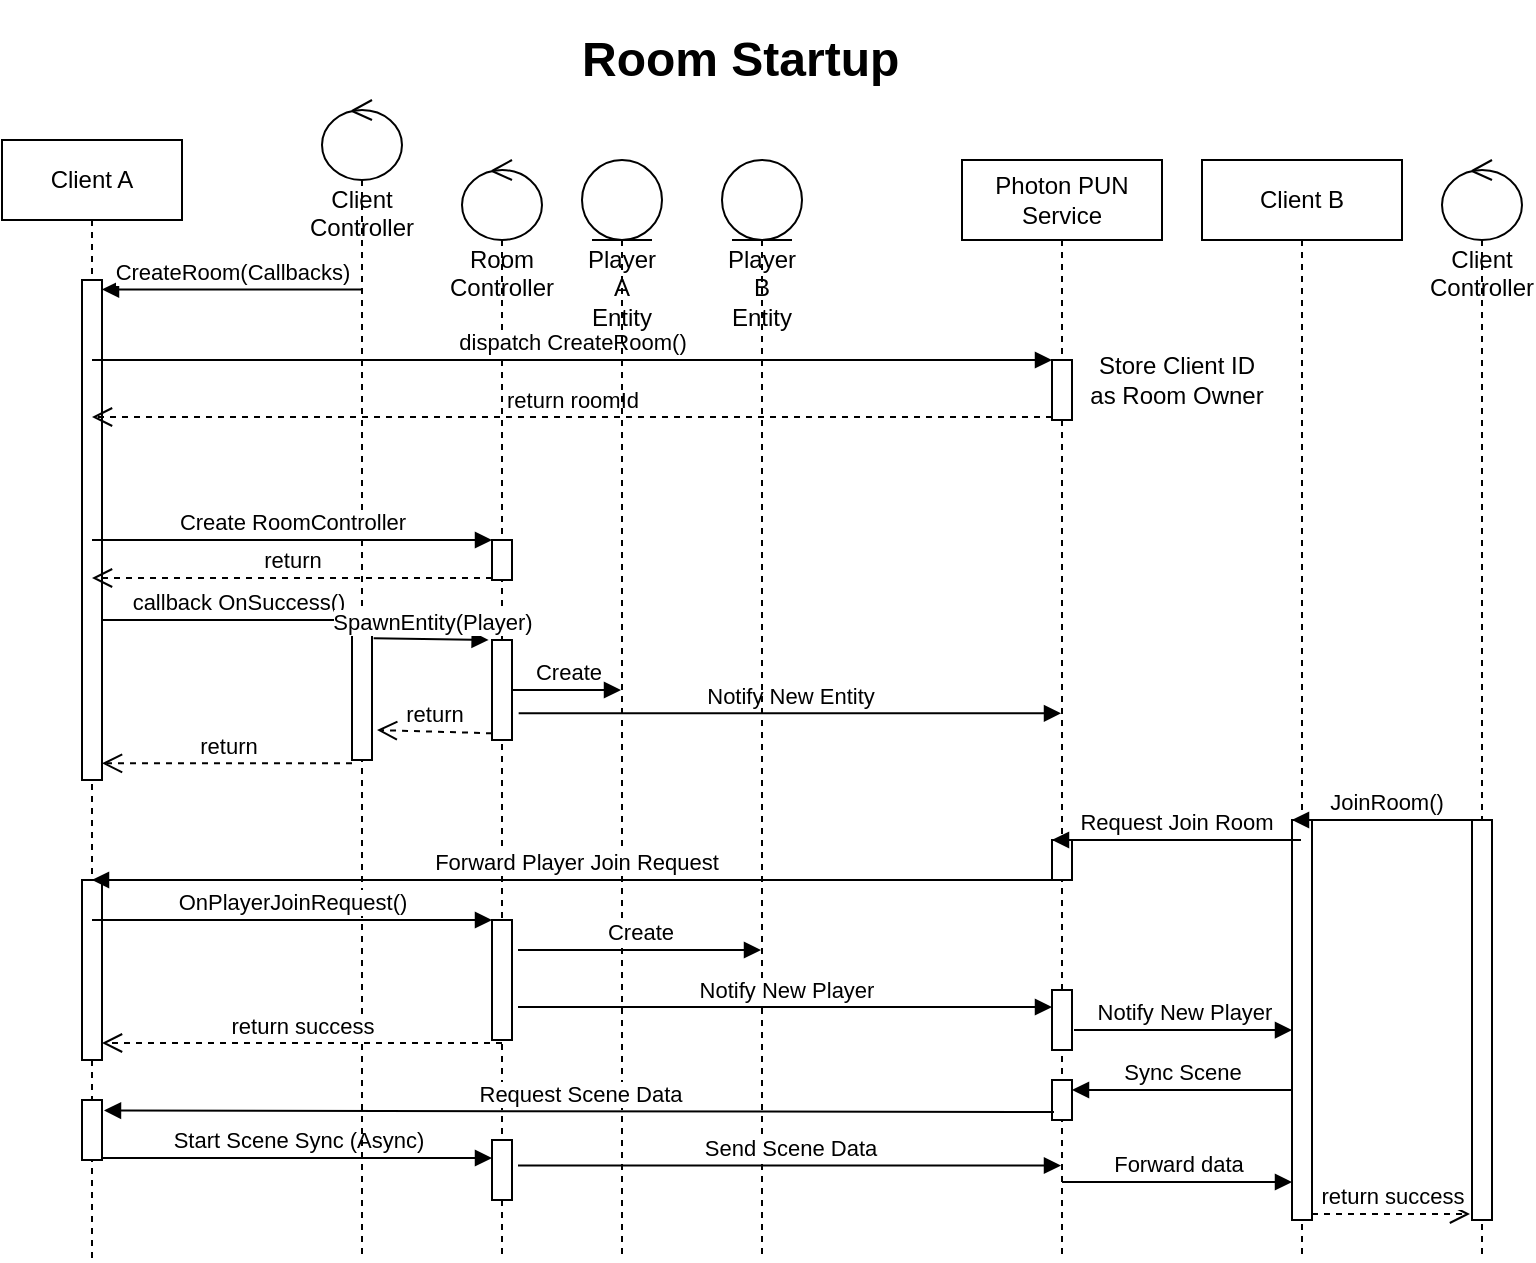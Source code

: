 <mxfile version="16.2.6" type="github">
  <diagram id="_x21rnT_4Uq4VeA4nx7p" name="Page-1">
    <mxGraphModel dx="1782" dy="489" grid="1" gridSize="10" guides="1" tooltips="1" connect="1" arrows="1" fold="1" page="1" pageScale="1" pageWidth="850" pageHeight="1100" math="0" shadow="0">
      <root>
        <mxCell id="0" />
        <mxCell id="1" parent="0" />
        <mxCell id="HrR6kC6-FeHwqLo0BJkA-4" value="&lt;h1&gt;Room Startup&lt;/h1&gt;" style="text;html=1;strokeColor=none;fillColor=none;spacing=5;spacingTop=-20;whiteSpace=wrap;overflow=hidden;rounded=0;" parent="1" vertex="1">
          <mxGeometry x="45" y="50" width="190" height="40" as="geometry" />
        </mxCell>
        <mxCell id="HrR6kC6-FeHwqLo0BJkA-5" value="Client A" style="shape=umlLifeline;perimeter=lifelinePerimeter;whiteSpace=wrap;html=1;container=1;collapsible=0;recursiveResize=0;outlineConnect=0;" parent="1" vertex="1">
          <mxGeometry x="-240" y="110" width="90" height="560" as="geometry" />
        </mxCell>
        <mxCell id="HrR6kC6-FeHwqLo0BJkA-26" value="" style="html=1;points=[];perimeter=orthogonalPerimeter;" parent="HrR6kC6-FeHwqLo0BJkA-5" vertex="1">
          <mxGeometry x="40" y="70" width="10" height="250" as="geometry" />
        </mxCell>
        <mxCell id="keosilxGRa-HAj4ylHu3-5" value="" style="html=1;points=[];perimeter=orthogonalPerimeter;" vertex="1" parent="HrR6kC6-FeHwqLo0BJkA-5">
          <mxGeometry x="40" y="370" width="10" height="90" as="geometry" />
        </mxCell>
        <mxCell id="keosilxGRa-HAj4ylHu3-18" value="" style="html=1;points=[];perimeter=orthogonalPerimeter;" vertex="1" parent="HrR6kC6-FeHwqLo0BJkA-5">
          <mxGeometry x="40" y="480" width="10" height="30" as="geometry" />
        </mxCell>
        <mxCell id="keosilxGRa-HAj4ylHu3-20" value="Start Scene Sync (Async)" style="html=1;verticalAlign=bottom;endArrow=block;rounded=0;" edge="1" parent="HrR6kC6-FeHwqLo0BJkA-5" target="keosilxGRa-HAj4ylHu3-19">
          <mxGeometry width="80" relative="1" as="geometry">
            <mxPoint x="50" y="509" as="sourcePoint" />
            <mxPoint x="130" y="509" as="targetPoint" />
          </mxGeometry>
        </mxCell>
        <mxCell id="HrR6kC6-FeHwqLo0BJkA-6" value="Client B" style="shape=umlLifeline;perimeter=lifelinePerimeter;whiteSpace=wrap;html=1;container=1;collapsible=0;recursiveResize=0;outlineConnect=0;" parent="1" vertex="1">
          <mxGeometry x="360" y="120" width="100" height="550" as="geometry" />
        </mxCell>
        <mxCell id="HrR6kC6-FeHwqLo0BJkA-38" value="" style="html=1;points=[];perimeter=orthogonalPerimeter;" parent="HrR6kC6-FeHwqLo0BJkA-6" vertex="1">
          <mxGeometry x="45" y="330" width="10" height="200" as="geometry" />
        </mxCell>
        <mxCell id="HrR6kC6-FeHwqLo0BJkA-7" value="Photon PUN Service" style="shape=umlLifeline;perimeter=lifelinePerimeter;whiteSpace=wrap;html=1;container=1;collapsible=0;recursiveResize=0;outlineConnect=0;size=40;" parent="1" vertex="1">
          <mxGeometry x="240" y="120" width="100" height="550" as="geometry" />
        </mxCell>
        <mxCell id="HrR6kC6-FeHwqLo0BJkA-12" value="" style="html=1;points=[];perimeter=orthogonalPerimeter;" parent="HrR6kC6-FeHwqLo0BJkA-7" vertex="1">
          <mxGeometry x="45" y="100" width="10" height="30" as="geometry" />
        </mxCell>
        <mxCell id="HrR6kC6-FeHwqLo0BJkA-17" value="" style="html=1;points=[];perimeter=orthogonalPerimeter;" parent="HrR6kC6-FeHwqLo0BJkA-7" vertex="1">
          <mxGeometry x="45" y="340" width="10" height="20" as="geometry" />
        </mxCell>
        <mxCell id="keosilxGRa-HAj4ylHu3-13" value="" style="html=1;points=[];perimeter=orthogonalPerimeter;" vertex="1" parent="HrR6kC6-FeHwqLo0BJkA-7">
          <mxGeometry x="45" y="415" width="10" height="30" as="geometry" />
        </mxCell>
        <mxCell id="keosilxGRa-HAj4ylHu3-16" value="" style="html=1;points=[];perimeter=orthogonalPerimeter;" vertex="1" parent="HrR6kC6-FeHwqLo0BJkA-7">
          <mxGeometry x="45" y="460" width="10" height="20" as="geometry" />
        </mxCell>
        <mxCell id="HrR6kC6-FeHwqLo0BJkA-8" value="Client Controller" style="shape=umlLifeline;participant=umlControl;perimeter=lifelinePerimeter;whiteSpace=wrap;html=1;container=1;collapsible=0;recursiveResize=0;verticalAlign=top;spacingTop=36;outlineConnect=0;" parent="1" vertex="1">
          <mxGeometry x="-80" y="90" width="40" height="580" as="geometry" />
        </mxCell>
        <mxCell id="HrR6kC6-FeHwqLo0BJkA-29" value="" style="html=1;points=[];perimeter=orthogonalPerimeter;" parent="HrR6kC6-FeHwqLo0BJkA-8" vertex="1">
          <mxGeometry x="15" y="260" width="10" height="70" as="geometry" />
        </mxCell>
        <mxCell id="HrR6kC6-FeHwqLo0BJkA-9" value="Client Controller" style="shape=umlLifeline;participant=umlControl;perimeter=lifelinePerimeter;whiteSpace=wrap;html=1;container=1;collapsible=0;recursiveResize=0;verticalAlign=top;spacingTop=36;outlineConnect=0;" parent="1" vertex="1">
          <mxGeometry x="480" y="120" width="40" height="550" as="geometry" />
        </mxCell>
        <mxCell id="keosilxGRa-HAj4ylHu3-23" value="" style="html=1;points=[];perimeter=orthogonalPerimeter;" vertex="1" parent="HrR6kC6-FeHwqLo0BJkA-9">
          <mxGeometry x="15" y="330" width="10" height="200" as="geometry" />
        </mxCell>
        <mxCell id="HrR6kC6-FeHwqLo0BJkA-11" value="Room Controller" style="shape=umlLifeline;participant=umlControl;perimeter=lifelinePerimeter;whiteSpace=wrap;html=1;container=1;collapsible=0;recursiveResize=0;verticalAlign=top;spacingTop=36;outlineConnect=0;" parent="1" vertex="1">
          <mxGeometry x="-10" y="120" width="40" height="550" as="geometry" />
        </mxCell>
        <mxCell id="HrR6kC6-FeHwqLo0BJkA-20" value="" style="html=1;points=[];perimeter=orthogonalPerimeter;" parent="HrR6kC6-FeHwqLo0BJkA-11" vertex="1">
          <mxGeometry x="15" y="190" width="10" height="20" as="geometry" />
        </mxCell>
        <mxCell id="HrR6kC6-FeHwqLo0BJkA-32" value="" style="html=1;points=[];perimeter=orthogonalPerimeter;" parent="HrR6kC6-FeHwqLo0BJkA-11" vertex="1">
          <mxGeometry x="15" y="240" width="10" height="50" as="geometry" />
        </mxCell>
        <mxCell id="keosilxGRa-HAj4ylHu3-6" value="" style="html=1;points=[];perimeter=orthogonalPerimeter;" vertex="1" parent="HrR6kC6-FeHwqLo0BJkA-11">
          <mxGeometry x="15" y="380" width="10" height="60" as="geometry" />
        </mxCell>
        <mxCell id="keosilxGRa-HAj4ylHu3-19" value="" style="html=1;points=[];perimeter=orthogonalPerimeter;" vertex="1" parent="HrR6kC6-FeHwqLo0BJkA-11">
          <mxGeometry x="15" y="490" width="10" height="30" as="geometry" />
        </mxCell>
        <mxCell id="HrR6kC6-FeHwqLo0BJkA-13" value="dispatch CreateRoom()" style="html=1;verticalAlign=bottom;endArrow=block;entryX=0;entryY=0;rounded=0;" parent="1" source="HrR6kC6-FeHwqLo0BJkA-5" target="HrR6kC6-FeHwqLo0BJkA-12" edge="1">
          <mxGeometry relative="1" as="geometry">
            <mxPoint x="280" y="210" as="sourcePoint" />
          </mxGeometry>
        </mxCell>
        <mxCell id="HrR6kC6-FeHwqLo0BJkA-14" value="return roomId" style="html=1;verticalAlign=bottom;endArrow=open;dashed=1;endSize=8;exitX=0;exitY=0.95;rounded=0;" parent="1" source="HrR6kC6-FeHwqLo0BJkA-12" target="HrR6kC6-FeHwqLo0BJkA-5" edge="1">
          <mxGeometry relative="1" as="geometry">
            <mxPoint y="239" as="targetPoint" />
          </mxGeometry>
        </mxCell>
        <mxCell id="HrR6kC6-FeHwqLo0BJkA-15" value="Store Client ID as Room Owner" style="text;html=1;strokeColor=none;fillColor=none;align=center;verticalAlign=middle;whiteSpace=wrap;rounded=0;" parent="1" vertex="1">
          <mxGeometry x="300" y="210" width="95" height="40" as="geometry" />
        </mxCell>
        <mxCell id="HrR6kC6-FeHwqLo0BJkA-18" value="Request Join Room" style="html=1;verticalAlign=bottom;endArrow=block;entryX=0;entryY=0;rounded=0;" parent="1" source="HrR6kC6-FeHwqLo0BJkA-6" target="HrR6kC6-FeHwqLo0BJkA-17" edge="1">
          <mxGeometry relative="1" as="geometry">
            <mxPoint x="275" y="330" as="sourcePoint" />
          </mxGeometry>
        </mxCell>
        <mxCell id="HrR6kC6-FeHwqLo0BJkA-21" value="Create RoomController" style="html=1;verticalAlign=bottom;endArrow=block;entryX=0;entryY=0;rounded=0;" parent="1" source="HrR6kC6-FeHwqLo0BJkA-5" target="HrR6kC6-FeHwqLo0BJkA-20" edge="1">
          <mxGeometry relative="1" as="geometry">
            <mxPoint x="-50" y="360" as="sourcePoint" />
          </mxGeometry>
        </mxCell>
        <mxCell id="HrR6kC6-FeHwqLo0BJkA-22" value="return" style="html=1;verticalAlign=bottom;endArrow=open;dashed=1;endSize=8;exitX=0;exitY=0.95;rounded=0;" parent="1" source="HrR6kC6-FeHwqLo0BJkA-20" target="HrR6kC6-FeHwqLo0BJkA-5" edge="1">
          <mxGeometry relative="1" as="geometry">
            <mxPoint x="-50" y="436" as="targetPoint" />
          </mxGeometry>
        </mxCell>
        <mxCell id="HrR6kC6-FeHwqLo0BJkA-28" value="CreateRoom(Callbacks)" style="html=1;verticalAlign=bottom;endArrow=block;rounded=0;entryX=1;entryY=0.019;entryDx=0;entryDy=0;entryPerimeter=0;" parent="1" source="HrR6kC6-FeHwqLo0BJkA-8" target="HrR6kC6-FeHwqLo0BJkA-26" edge="1">
          <mxGeometry width="80" relative="1" as="geometry">
            <mxPoint x="-50" y="270" as="sourcePoint" />
            <mxPoint x="70" y="380" as="targetPoint" />
          </mxGeometry>
        </mxCell>
        <mxCell id="HrR6kC6-FeHwqLo0BJkA-30" value="callback OnSuccess()" style="html=1;verticalAlign=bottom;endArrow=block;entryX=1;entryY=0;rounded=0;" parent="1" source="HrR6kC6-FeHwqLo0BJkA-26" target="HrR6kC6-FeHwqLo0BJkA-29" edge="1">
          <mxGeometry relative="1" as="geometry">
            <mxPoint y="290" as="sourcePoint" />
          </mxGeometry>
        </mxCell>
        <mxCell id="HrR6kC6-FeHwqLo0BJkA-31" value="return" style="html=1;verticalAlign=bottom;endArrow=open;dashed=1;endSize=8;rounded=0;exitX=0;exitY=1.024;exitDx=0;exitDy=0;exitPerimeter=0;" parent="1" source="HrR6kC6-FeHwqLo0BJkA-29" target="HrR6kC6-FeHwqLo0BJkA-26" edge="1">
          <mxGeometry relative="1" as="geometry">
            <mxPoint x="-130" y="357" as="targetPoint" />
            <mxPoint x="-60" y="360" as="sourcePoint" />
          </mxGeometry>
        </mxCell>
        <mxCell id="HrR6kC6-FeHwqLo0BJkA-33" value="Player A Entity" style="shape=umlLifeline;participant=umlEntity;perimeter=lifelinePerimeter;whiteSpace=wrap;html=1;container=1;collapsible=0;recursiveResize=0;verticalAlign=top;spacingTop=36;outlineConnect=0;" parent="1" vertex="1">
          <mxGeometry x="50" y="120" width="40" height="550" as="geometry" />
        </mxCell>
        <mxCell id="HrR6kC6-FeHwqLo0BJkA-34" value="SpawnEntity(Player)" style="html=1;verticalAlign=bottom;endArrow=block;rounded=0;entryX=-0.167;entryY=0;entryDx=0;entryDy=0;entryPerimeter=0;exitX=1.083;exitY=0.131;exitDx=0;exitDy=0;exitPerimeter=0;" parent="1" source="HrR6kC6-FeHwqLo0BJkA-29" target="HrR6kC6-FeHwqLo0BJkA-32" edge="1">
          <mxGeometry width="80" relative="1" as="geometry">
            <mxPoint x="-50" y="310" as="sourcePoint" />
            <mxPoint x="50" y="400" as="targetPoint" />
          </mxGeometry>
        </mxCell>
        <mxCell id="HrR6kC6-FeHwqLo0BJkA-35" value="Create" style="html=1;verticalAlign=bottom;endArrow=block;rounded=0;" parent="1" source="HrR6kC6-FeHwqLo0BJkA-32" target="HrR6kC6-FeHwqLo0BJkA-33" edge="1">
          <mxGeometry width="80" relative="1" as="geometry">
            <mxPoint x="110" y="350" as="sourcePoint" />
            <mxPoint x="190" y="350" as="targetPoint" />
          </mxGeometry>
        </mxCell>
        <mxCell id="HrR6kC6-FeHwqLo0BJkA-36" value="Notify New Entity" style="html=1;verticalAlign=bottom;endArrow=block;rounded=0;exitX=1.333;exitY=0.733;exitDx=0;exitDy=0;exitPerimeter=0;" parent="1" source="HrR6kC6-FeHwqLo0BJkA-32" target="HrR6kC6-FeHwqLo0BJkA-7" edge="1">
          <mxGeometry width="80" relative="1" as="geometry">
            <mxPoint x="290" y="380" as="sourcePoint" />
            <mxPoint x="370" y="380" as="targetPoint" />
          </mxGeometry>
        </mxCell>
        <mxCell id="HrR6kC6-FeHwqLo0BJkA-37" value="return" style="html=1;verticalAlign=bottom;endArrow=open;dashed=1;endSize=8;rounded=0;exitX=0;exitY=0.933;exitDx=0;exitDy=0;exitPerimeter=0;entryX=1.25;entryY=0.786;entryDx=0;entryDy=0;entryPerimeter=0;" parent="1" source="HrR6kC6-FeHwqLo0BJkA-32" target="HrR6kC6-FeHwqLo0BJkA-29" edge="1">
          <mxGeometry relative="1" as="geometry">
            <mxPoint x="-180" y="380" as="targetPoint" />
            <mxPoint x="-55" y="381.68" as="sourcePoint" />
          </mxGeometry>
        </mxCell>
        <mxCell id="HrR6kC6-FeHwqLo0BJkA-39" value="JoinRoom()" style="html=1;verticalAlign=bottom;endArrow=block;entryX=0;entryY=0;rounded=0;" parent="1" source="HrR6kC6-FeHwqLo0BJkA-9" target="HrR6kC6-FeHwqLo0BJkA-38" edge="1">
          <mxGeometry relative="1" as="geometry">
            <mxPoint x="405" y="280" as="sourcePoint" />
          </mxGeometry>
        </mxCell>
        <mxCell id="keosilxGRa-HAj4ylHu3-4" value="Forward Player Join Request" style="html=1;verticalAlign=bottom;endArrow=block;rounded=0;exitX=0.3;exitY=1;exitDx=0;exitDy=0;exitPerimeter=0;" edge="1" parent="1" source="HrR6kC6-FeHwqLo0BJkA-17" target="HrR6kC6-FeHwqLo0BJkA-5">
          <mxGeometry width="80" relative="1" as="geometry">
            <mxPoint x="80" y="500" as="sourcePoint" />
            <mxPoint x="160" y="500" as="targetPoint" />
          </mxGeometry>
        </mxCell>
        <mxCell id="keosilxGRa-HAj4ylHu3-7" value="OnPlayerJoinRequest()" style="html=1;verticalAlign=bottom;endArrow=block;entryX=0;entryY=0;rounded=0;" edge="1" target="keosilxGRa-HAj4ylHu3-6" parent="1" source="HrR6kC6-FeHwqLo0BJkA-5">
          <mxGeometry relative="1" as="geometry">
            <mxPoint x="-5" y="460" as="sourcePoint" />
          </mxGeometry>
        </mxCell>
        <mxCell id="keosilxGRa-HAj4ylHu3-8" value="return success" style="html=1;verticalAlign=bottom;endArrow=open;dashed=1;endSize=8;exitX=0.5;exitY=1.025;rounded=0;exitDx=0;exitDy=0;exitPerimeter=0;" edge="1" source="keosilxGRa-HAj4ylHu3-6" parent="1" target="keosilxGRa-HAj4ylHu3-5">
          <mxGeometry relative="1" as="geometry">
            <mxPoint x="-195" y="519" as="targetPoint" />
          </mxGeometry>
        </mxCell>
        <mxCell id="keosilxGRa-HAj4ylHu3-9" value="Player B Entity" style="shape=umlLifeline;participant=umlEntity;perimeter=lifelinePerimeter;whiteSpace=wrap;html=1;container=1;collapsible=0;recursiveResize=0;verticalAlign=top;spacingTop=36;outlineConnect=0;" vertex="1" parent="1">
          <mxGeometry x="120" y="120" width="40" height="550" as="geometry" />
        </mxCell>
        <mxCell id="keosilxGRa-HAj4ylHu3-10" value="Create" style="html=1;verticalAlign=bottom;endArrow=block;rounded=0;exitX=1.3;exitY=0.25;exitDx=0;exitDy=0;exitPerimeter=0;" edge="1" parent="1" source="keosilxGRa-HAj4ylHu3-6" target="keosilxGRa-HAj4ylHu3-9">
          <mxGeometry width="80" relative="1" as="geometry">
            <mxPoint x="75" y="395" as="sourcePoint" />
            <mxPoint x="9.5" y="395" as="targetPoint" />
          </mxGeometry>
        </mxCell>
        <mxCell id="keosilxGRa-HAj4ylHu3-11" value="Notify New Player" style="html=1;verticalAlign=bottom;endArrow=block;rounded=0;exitX=1.3;exitY=0.725;exitDx=0;exitDy=0;exitPerimeter=0;" edge="1" parent="1" source="keosilxGRa-HAj4ylHu3-6" target="keosilxGRa-HAj4ylHu3-13">
          <mxGeometry width="80" relative="1" as="geometry">
            <mxPoint x="90" y="400" as="sourcePoint" />
            <mxPoint x="290" y="544" as="targetPoint" />
          </mxGeometry>
        </mxCell>
        <mxCell id="keosilxGRa-HAj4ylHu3-14" value="Notify New Player" style="html=1;verticalAlign=bottom;endArrow=block;rounded=0;exitX=1.1;exitY=0.667;exitDx=0;exitDy=0;exitPerimeter=0;" edge="1" parent="1" source="keosilxGRa-HAj4ylHu3-13" target="HrR6kC6-FeHwqLo0BJkA-38">
          <mxGeometry width="80" relative="1" as="geometry">
            <mxPoint x="330" y="440" as="sourcePoint" />
            <mxPoint x="410" y="440" as="targetPoint" />
          </mxGeometry>
        </mxCell>
        <mxCell id="keosilxGRa-HAj4ylHu3-15" value="Sync Scene" style="html=1;verticalAlign=bottom;endArrow=block;rounded=0;exitX=0;exitY=0.675;exitDx=0;exitDy=0;exitPerimeter=0;" edge="1" parent="1" source="HrR6kC6-FeHwqLo0BJkA-38" target="keosilxGRa-HAj4ylHu3-16">
          <mxGeometry width="80" relative="1" as="geometry">
            <mxPoint x="150" y="530" as="sourcePoint" />
            <mxPoint x="350" y="579" as="targetPoint" />
          </mxGeometry>
        </mxCell>
        <mxCell id="keosilxGRa-HAj4ylHu3-17" value="Request Scene Data" style="html=1;verticalAlign=bottom;endArrow=block;rounded=0;exitX=0.1;exitY=0.8;exitDx=0;exitDy=0;exitPerimeter=0;entryX=1.1;entryY=0.175;entryDx=0;entryDy=0;entryPerimeter=0;" edge="1" parent="1" source="keosilxGRa-HAj4ylHu3-16" target="keosilxGRa-HAj4ylHu3-18">
          <mxGeometry width="80" relative="1" as="geometry">
            <mxPoint x="150" y="530" as="sourcePoint" />
            <mxPoint x="-120" y="596" as="targetPoint" />
          </mxGeometry>
        </mxCell>
        <mxCell id="keosilxGRa-HAj4ylHu3-21" value="Send Scene Data" style="html=1;verticalAlign=bottom;endArrow=block;rounded=0;exitX=1.3;exitY=0.425;exitDx=0;exitDy=0;exitPerimeter=0;" edge="1" parent="1" source="keosilxGRa-HAj4ylHu3-19" target="HrR6kC6-FeHwqLo0BJkA-7">
          <mxGeometry width="80" relative="1" as="geometry">
            <mxPoint x="110" y="580" as="sourcePoint" />
            <mxPoint x="190" y="580" as="targetPoint" />
          </mxGeometry>
        </mxCell>
        <mxCell id="keosilxGRa-HAj4ylHu3-22" value="Forward data" style="html=1;verticalAlign=bottom;endArrow=block;rounded=0;entryX=0;entryY=0.905;entryDx=0;entryDy=0;entryPerimeter=0;" edge="1" parent="1" source="HrR6kC6-FeHwqLo0BJkA-7" target="HrR6kC6-FeHwqLo0BJkA-38">
          <mxGeometry width="80" relative="1" as="geometry">
            <mxPoint x="110" y="580" as="sourcePoint" />
            <mxPoint x="190" y="580" as="targetPoint" />
          </mxGeometry>
        </mxCell>
        <mxCell id="keosilxGRa-HAj4ylHu3-24" value="return success" style="html=1;verticalAlign=bottom;endArrow=open;dashed=1;endSize=8;rounded=0;entryX=-0.1;entryY=0.985;entryDx=0;entryDy=0;entryPerimeter=0;" edge="1" parent="1" source="HrR6kC6-FeHwqLo0BJkA-38" target="keosilxGRa-HAj4ylHu3-23">
          <mxGeometry relative="1" as="geometry">
            <mxPoint x="460" y="540" as="sourcePoint" />
            <mxPoint x="380" y="540" as="targetPoint" />
          </mxGeometry>
        </mxCell>
      </root>
    </mxGraphModel>
  </diagram>
</mxfile>
